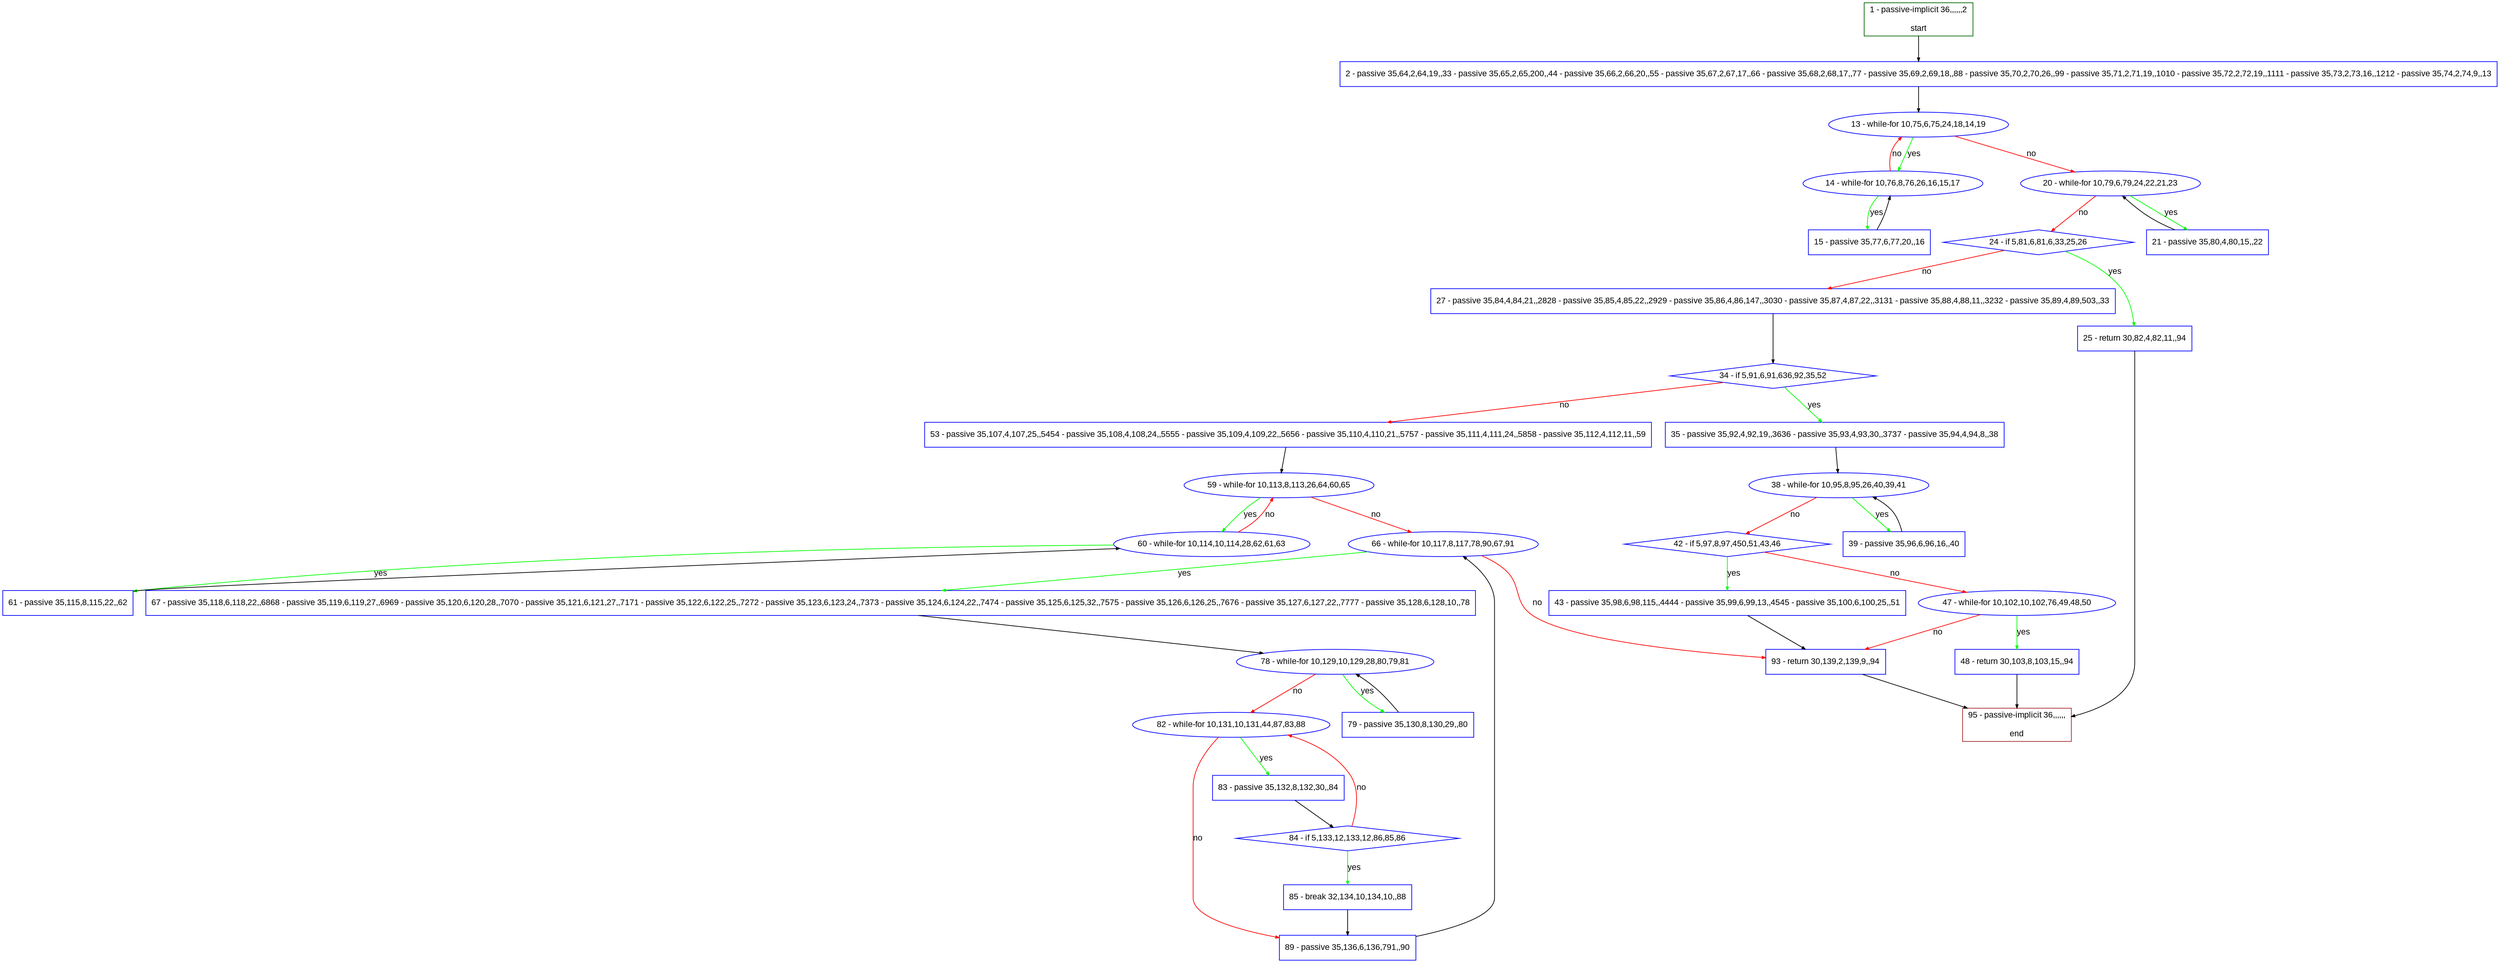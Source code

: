 digraph "" {
  graph [pack="true", label="", fontsize="12", packmode="clust", fontname="Arial", fillcolor="#FFFFCC", bgcolor="white", style="rounded,filled", compound="true"];
  node [node_initialized="no", label="", color="grey", fontsize="12", fillcolor="white", fontname="Arial", style="filled", shape="rectangle", compound="true", fixedsize="false"];
  edge [fontcolor="black", arrowhead="normal", arrowtail="none", arrowsize="0.5", ltail="", label="", color="black", fontsize="12", lhead="", fontname="Arial", dir="forward", compound="true"];
  __N1 [label="2 - passive 35,64,2,64,19,,33 - passive 35,65,2,65,200,,44 - passive 35,66,2,66,20,,55 - passive 35,67,2,67,17,,66 - passive 35,68,2,68,17,,77 - passive 35,69,2,69,18,,88 - passive 35,70,2,70,26,,99 - passive 35,71,2,71,19,,1010 - passive 35,72,2,72,19,,1111 - passive 35,73,2,73,16,,1212 - passive 35,74,2,74,9,,13", color="#0000ff", fillcolor="#ffffff", style="filled", shape="box"];
  __N2 [label="1 - passive-implicit 36,,,,,,2\n\nstart", color="#006400", fillcolor="#ffffff", style="filled", shape="box"];
  __N3 [label="13 - while-for 10,75,6,75,24,18,14,19", color="#0000ff", fillcolor="#ffffff", style="filled", shape="oval"];
  __N4 [label="14 - while-for 10,76,8,76,26,16,15,17", color="#0000ff", fillcolor="#ffffff", style="filled", shape="oval"];
  __N5 [label="20 - while-for 10,79,6,79,24,22,21,23", color="#0000ff", fillcolor="#ffffff", style="filled", shape="oval"];
  __N6 [label="15 - passive 35,77,6,77,20,,16", color="#0000ff", fillcolor="#ffffff", style="filled", shape="box"];
  __N7 [label="21 - passive 35,80,4,80,15,,22", color="#0000ff", fillcolor="#ffffff", style="filled", shape="box"];
  __N8 [label="24 - if 5,81,6,81,6,33,25,26", color="#0000ff", fillcolor="#ffffff", style="filled", shape="diamond"];
  __N9 [label="25 - return 30,82,4,82,11,,94", color="#0000ff", fillcolor="#ffffff", style="filled", shape="box"];
  __N10 [label="27 - passive 35,84,4,84,21,,2828 - passive 35,85,4,85,22,,2929 - passive 35,86,4,86,147,,3030 - passive 35,87,4,87,22,,3131 - passive 35,88,4,88,11,,3232 - passive 35,89,4,89,503,,33", color="#0000ff", fillcolor="#ffffff", style="filled", shape="box"];
  __N11 [label="95 - passive-implicit 36,,,,,,\n\nend", color="#a52a2a", fillcolor="#ffffff", style="filled", shape="box"];
  __N12 [label="34 - if 5,91,6,91,636,92,35,52", color="#0000ff", fillcolor="#ffffff", style="filled", shape="diamond"];
  __N13 [label="35 - passive 35,92,4,92,19,,3636 - passive 35,93,4,93,30,,3737 - passive 35,94,4,94,8,,38", color="#0000ff", fillcolor="#ffffff", style="filled", shape="box"];
  __N14 [label="53 - passive 35,107,4,107,25,,5454 - passive 35,108,4,108,24,,5555 - passive 35,109,4,109,22,,5656 - passive 35,110,4,110,21,,5757 - passive 35,111,4,111,24,,5858 - passive 35,112,4,112,11,,59", color="#0000ff", fillcolor="#ffffff", style="filled", shape="box"];
  __N15 [label="38 - while-for 10,95,8,95,26,40,39,41", color="#0000ff", fillcolor="#ffffff", style="filled", shape="oval"];
  __N16 [label="39 - passive 35,96,6,96,16,,40", color="#0000ff", fillcolor="#ffffff", style="filled", shape="box"];
  __N17 [label="42 - if 5,97,8,97,450,51,43,46", color="#0000ff", fillcolor="#ffffff", style="filled", shape="diamond"];
  __N18 [label="43 - passive 35,98,6,98,115,,4444 - passive 35,99,6,99,13,,4545 - passive 35,100,6,100,25,,51", color="#0000ff", fillcolor="#ffffff", style="filled", shape="box"];
  __N19 [label="47 - while-for 10,102,10,102,76,49,48,50", color="#0000ff", fillcolor="#ffffff", style="filled", shape="oval"];
  __N20 [label="93 - return 30,139,2,139,9,,94", color="#0000ff", fillcolor="#ffffff", style="filled", shape="box"];
  __N21 [label="48 - return 30,103,8,103,15,,94", color="#0000ff", fillcolor="#ffffff", style="filled", shape="box"];
  __N22 [label="59 - while-for 10,113,8,113,26,64,60,65", color="#0000ff", fillcolor="#ffffff", style="filled", shape="oval"];
  __N23 [label="60 - while-for 10,114,10,114,28,62,61,63", color="#0000ff", fillcolor="#ffffff", style="filled", shape="oval"];
  __N24 [label="66 - while-for 10,117,8,117,78,90,67,91", color="#0000ff", fillcolor="#ffffff", style="filled", shape="oval"];
  __N25 [label="61 - passive 35,115,8,115,22,,62", color="#0000ff", fillcolor="#ffffff", style="filled", shape="box"];
  __N26 [label="67 - passive 35,118,6,118,22,,6868 - passive 35,119,6,119,27,,6969 - passive 35,120,6,120,28,,7070 - passive 35,121,6,121,27,,7171 - passive 35,122,6,122,25,,7272 - passive 35,123,6,123,24,,7373 - passive 35,124,6,124,22,,7474 - passive 35,125,6,125,32,,7575 - passive 35,126,6,126,25,,7676 - passive 35,127,6,127,22,,7777 - passive 35,128,6,128,10,,78", color="#0000ff", fillcolor="#ffffff", style="filled", shape="box"];
  __N27 [label="78 - while-for 10,129,10,129,28,80,79,81", color="#0000ff", fillcolor="#ffffff", style="filled", shape="oval"];
  __N28 [label="79 - passive 35,130,8,130,29,,80", color="#0000ff", fillcolor="#ffffff", style="filled", shape="box"];
  __N29 [label="82 - while-for 10,131,10,131,44,87,83,88", color="#0000ff", fillcolor="#ffffff", style="filled", shape="oval"];
  __N30 [label="83 - passive 35,132,8,132,30,,84", color="#0000ff", fillcolor="#ffffff", style="filled", shape="box"];
  __N31 [label="89 - passive 35,136,6,136,791,,90", color="#0000ff", fillcolor="#ffffff", style="filled", shape="box"];
  __N32 [label="84 - if 5,133,12,133,12,86,85,86", color="#0000ff", fillcolor="#ffffff", style="filled", shape="diamond"];
  __N33 [label="85 - break 32,134,10,134,10,,88", color="#0000ff", fillcolor="#ffffff", style="filled", shape="box"];
  __N2 -> __N1 [arrowhead="normal", arrowtail="none", color="#000000", label="", dir="forward"];
  __N1 -> __N3 [arrowhead="normal", arrowtail="none", color="#000000", label="", dir="forward"];
  __N3 -> __N4 [arrowhead="normal", arrowtail="none", color="#00ff00", label="yes", dir="forward"];
  __N4 -> __N3 [arrowhead="normal", arrowtail="none", color="#ff0000", label="no", dir="forward"];
  __N3 -> __N5 [arrowhead="normal", arrowtail="none", color="#ff0000", label="no", dir="forward"];
  __N4 -> __N6 [arrowhead="normal", arrowtail="none", color="#00ff00", label="yes", dir="forward"];
  __N6 -> __N4 [arrowhead="normal", arrowtail="none", color="#000000", label="", dir="forward"];
  __N5 -> __N7 [arrowhead="normal", arrowtail="none", color="#00ff00", label="yes", dir="forward"];
  __N7 -> __N5 [arrowhead="normal", arrowtail="none", color="#000000", label="", dir="forward"];
  __N5 -> __N8 [arrowhead="normal", arrowtail="none", color="#ff0000", label="no", dir="forward"];
  __N8 -> __N9 [arrowhead="normal", arrowtail="none", color="#00ff00", label="yes", dir="forward"];
  __N8 -> __N10 [arrowhead="normal", arrowtail="none", color="#ff0000", label="no", dir="forward"];
  __N9 -> __N11 [arrowhead="normal", arrowtail="none", color="#000000", label="", dir="forward"];
  __N10 -> __N12 [arrowhead="normal", arrowtail="none", color="#000000", label="", dir="forward"];
  __N12 -> __N13 [arrowhead="normal", arrowtail="none", color="#00ff00", label="yes", dir="forward"];
  __N12 -> __N14 [arrowhead="normal", arrowtail="none", color="#ff0000", label="no", dir="forward"];
  __N13 -> __N15 [arrowhead="normal", arrowtail="none", color="#000000", label="", dir="forward"];
  __N15 -> __N16 [arrowhead="normal", arrowtail="none", color="#00ff00", label="yes", dir="forward"];
  __N16 -> __N15 [arrowhead="normal", arrowtail="none", color="#000000", label="", dir="forward"];
  __N15 -> __N17 [arrowhead="normal", arrowtail="none", color="#ff0000", label="no", dir="forward"];
  __N17 -> __N18 [arrowhead="normal", arrowtail="none", color="#00ff00", label="yes", dir="forward"];
  __N17 -> __N19 [arrowhead="normal", arrowtail="none", color="#ff0000", label="no", dir="forward"];
  __N18 -> __N20 [arrowhead="normal", arrowtail="none", color="#000000", label="", dir="forward"];
  __N19 -> __N21 [arrowhead="normal", arrowtail="none", color="#00ff00", label="yes", dir="forward"];
  __N19 -> __N20 [arrowhead="normal", arrowtail="none", color="#ff0000", label="no", dir="forward"];
  __N21 -> __N11 [arrowhead="normal", arrowtail="none", color="#000000", label="", dir="forward"];
  __N14 -> __N22 [arrowhead="normal", arrowtail="none", color="#000000", label="", dir="forward"];
  __N22 -> __N23 [arrowhead="normal", arrowtail="none", color="#00ff00", label="yes", dir="forward"];
  __N23 -> __N22 [arrowhead="normal", arrowtail="none", color="#ff0000", label="no", dir="forward"];
  __N22 -> __N24 [arrowhead="normal", arrowtail="none", color="#ff0000", label="no", dir="forward"];
  __N23 -> __N25 [arrowhead="normal", arrowtail="none", color="#00ff00", label="yes", dir="forward"];
  __N25 -> __N23 [arrowhead="normal", arrowtail="none", color="#000000", label="", dir="forward"];
  __N24 -> __N26 [arrowhead="normal", arrowtail="none", color="#00ff00", label="yes", dir="forward"];
  __N24 -> __N20 [arrowhead="normal", arrowtail="none", color="#ff0000", label="no", dir="forward"];
  __N26 -> __N27 [arrowhead="normal", arrowtail="none", color="#000000", label="", dir="forward"];
  __N27 -> __N28 [arrowhead="normal", arrowtail="none", color="#00ff00", label="yes", dir="forward"];
  __N28 -> __N27 [arrowhead="normal", arrowtail="none", color="#000000", label="", dir="forward"];
  __N27 -> __N29 [arrowhead="normal", arrowtail="none", color="#ff0000", label="no", dir="forward"];
  __N29 -> __N30 [arrowhead="normal", arrowtail="none", color="#00ff00", label="yes", dir="forward"];
  __N29 -> __N31 [arrowhead="normal", arrowtail="none", color="#ff0000", label="no", dir="forward"];
  __N30 -> __N32 [arrowhead="normal", arrowtail="none", color="#000000", label="", dir="forward"];
  __N32 -> __N29 [arrowhead="normal", arrowtail="none", color="#ff0000", label="no", dir="forward"];
  __N32 -> __N33 [arrowhead="normal", arrowtail="none", color="#00ff00", label="yes", dir="forward"];
  __N33 -> __N31 [arrowhead="normal", arrowtail="none", color="#000000", label="", dir="forward"];
  __N31 -> __N24 [arrowhead="normal", arrowtail="none", color="#000000", label="", dir="forward"];
  __N20 -> __N11 [arrowhead="normal", arrowtail="none", color="#000000", label="", dir="forward"];
}
